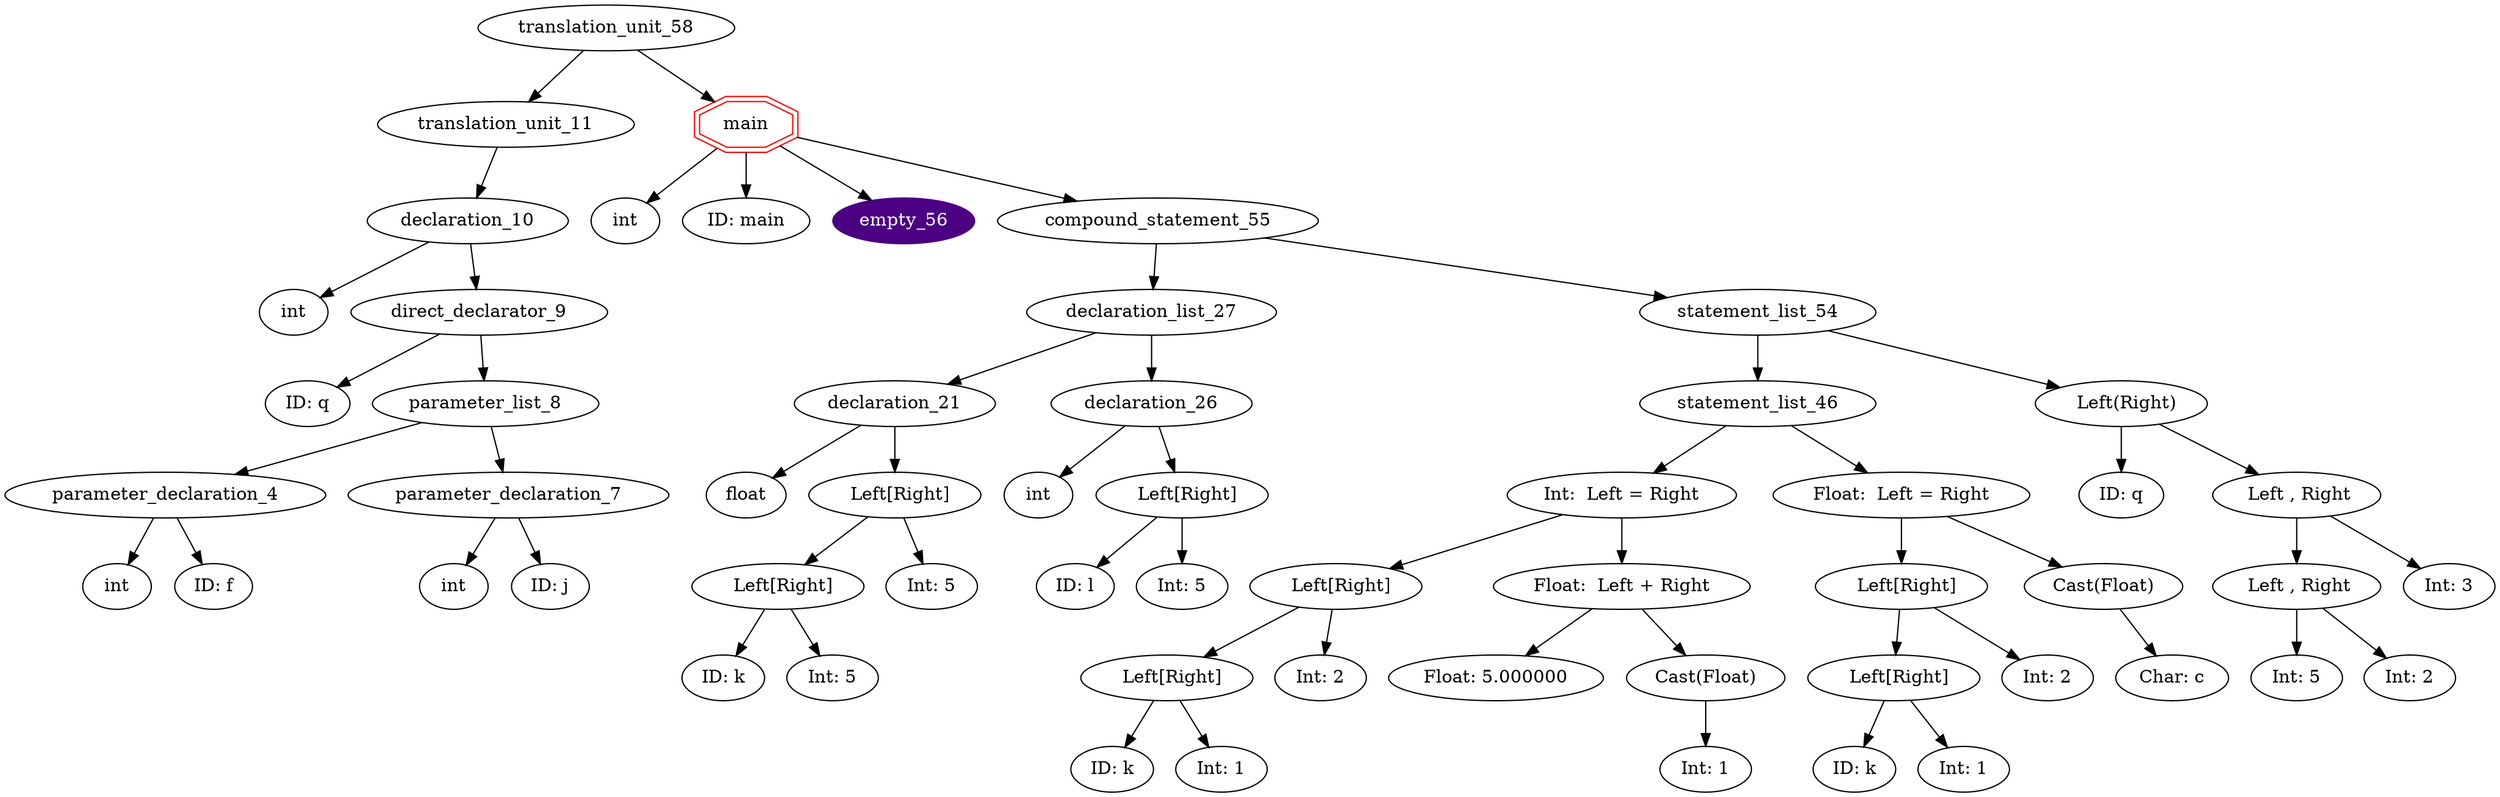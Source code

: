 digraph AST {
	translation_unit_58 -> translation_unit_11;
	translation_unit_11 -> declaration_10;
	declaration_10 [label="declaration_10"]
	declaration_10 -> type_specifier_0;
	type_specifier_0 [label="int"]
	declaration_10 -> direct_declarator_9;
	direct_declarator_9 -> identifier_1;
	identifier_1 [label="ID: q"]
	direct_declarator_9 -> parameter_list_8;
	parameter_list_8 -> parameter_declaration_4;
	parameter_declaration_4 -> type_specifier_2;
	type_specifier_2 [label="int"]
	parameter_declaration_4 -> identifier_3;
	identifier_3 [label="ID: f"]
	parameter_list_8 -> parameter_declaration_7;
	parameter_declaration_7 -> type_specifier_5;
	type_specifier_5 [label="int"]
	parameter_declaration_7 -> identifier_6;
	identifier_6 [label="ID: j"]
	translation_unit_58 -> function_definition_57;
	function_definition_57 [shape=doubleoctagon,color=red,label="main"]
	function_definition_57 -> type_specifier_12;
	type_specifier_12 [label="int"]
	function_definition_57 -> identifier_13;
	identifier_13 [label="ID: main"]
	function_definition_57 -> empty_56;
	empty_56 [style=filled,color=indigo,fontcolor=white]
	function_definition_57 -> compound_statement_55;
	compound_statement_55 -> declaration_list_27;
	declaration_list_27 -> declaration_21;
	declaration_21 [label="declaration_21"]
	declaration_21 -> type_specifier_15;
	type_specifier_15 [label="float"]
	declaration_21 -> direct_declarator_20;
	direct_declarator_20 [label="  Left[Right]"]
	direct_declarator_20 -> direct_declarator_18;
	direct_declarator_18 [label="  Left[Right]"]
	direct_declarator_18 -> identifier_16;
	identifier_16 [label="ID: k"]
	direct_declarator_18 -> constant_17;
	constant_17 [label="Int: 5"]
	direct_declarator_20 -> constant_19;
	constant_19 [label="Int: 5"]
	declaration_list_27 -> declaration_26;
	declaration_26 [label="declaration_26"]
	declaration_26 -> type_specifier_22;
	type_specifier_22 [label="int"]
	declaration_26 -> direct_declarator_25;
	direct_declarator_25 [label="  Left[Right]"]
	direct_declarator_25 -> identifier_23;
	identifier_23 [label="ID: l"]
	direct_declarator_25 -> constant_24;
	constant_24 [label="Int: 5"]
	compound_statement_55 -> statement_list_54;
	statement_list_54 -> statement_list_46;
	statement_list_46 -> assignment_expression_37;
	assignment_expression_37 [label="Int:  Left = Right"]
	assignment_expression_37 -> postfix_expression_32;
	postfix_expression_32 [label="  Left[Right]"]
	postfix_expression_32 -> postfix_expression_30;
	postfix_expression_30 [label="  Left[Right]"]
	postfix_expression_30 -> identifier_28;
	identifier_28 [label="ID: k"]
	postfix_expression_30 -> constant_29;
	constant_29 [label="Int: 1"]
	postfix_expression_32 -> constant_31;
	constant_31 [label="Int: 2"]
	assignment_expression_37 -> operator_expression_35;
	operator_expression_35 [label="Float:  Left + Right"]
	operator_expression_35 -> constant_33;
	constant_33 [label="Float: 5.000000"]
	operator_expression_35 -> Implicit_Cast36;
	Implicit_Cast36 [label="Cast(Float)"]
	Implicit_Cast36 -> constant_34;
	constant_34 [label="Int: 1"]
	statement_list_46 -> assignment_expression_44;
	assignment_expression_44 [label="Float:  Left = Right"]
	assignment_expression_44 -> postfix_expression_42;
	postfix_expression_42 [label="  Left[Right]"]
	postfix_expression_42 -> postfix_expression_40;
	postfix_expression_40 [label="  Left[Right]"]
	postfix_expression_40 -> identifier_38;
	identifier_38 [label="ID: k"]
	postfix_expression_40 -> constant_39;
	constant_39 [label="Int: 1"]
	postfix_expression_42 -> constant_41;
	constant_41 [label="Int: 2"]
	assignment_expression_44 -> Implicit_Cast_45;
	Implicit_Cast_45 [label="Cast(Float)"]
	Implicit_Cast_45 -> constant_43;
	constant_43 [label="Char: c"]
	statement_list_54 -> postfix_expression_53;
	postfix_expression_53 [label="  Left(Right)"]
	postfix_expression_53 -> identifier_47;
	identifier_47 [label="ID: q"]
	postfix_expression_53 -> argument_expression_list_52;
	argument_expression_list_52 [label=" Left , Right"]
	argument_expression_list_52 -> argument_expression_list_50;
	argument_expression_list_50 [label=" Left , Right"]
	argument_expression_list_50 -> constant_48;
	constant_48 [label="Int: 5"]
	argument_expression_list_50 -> constant_49;
	constant_49 [label="Int: 2"]
	argument_expression_list_52 -> constant_51;
	constant_51 [label="Int: 3"]
}
